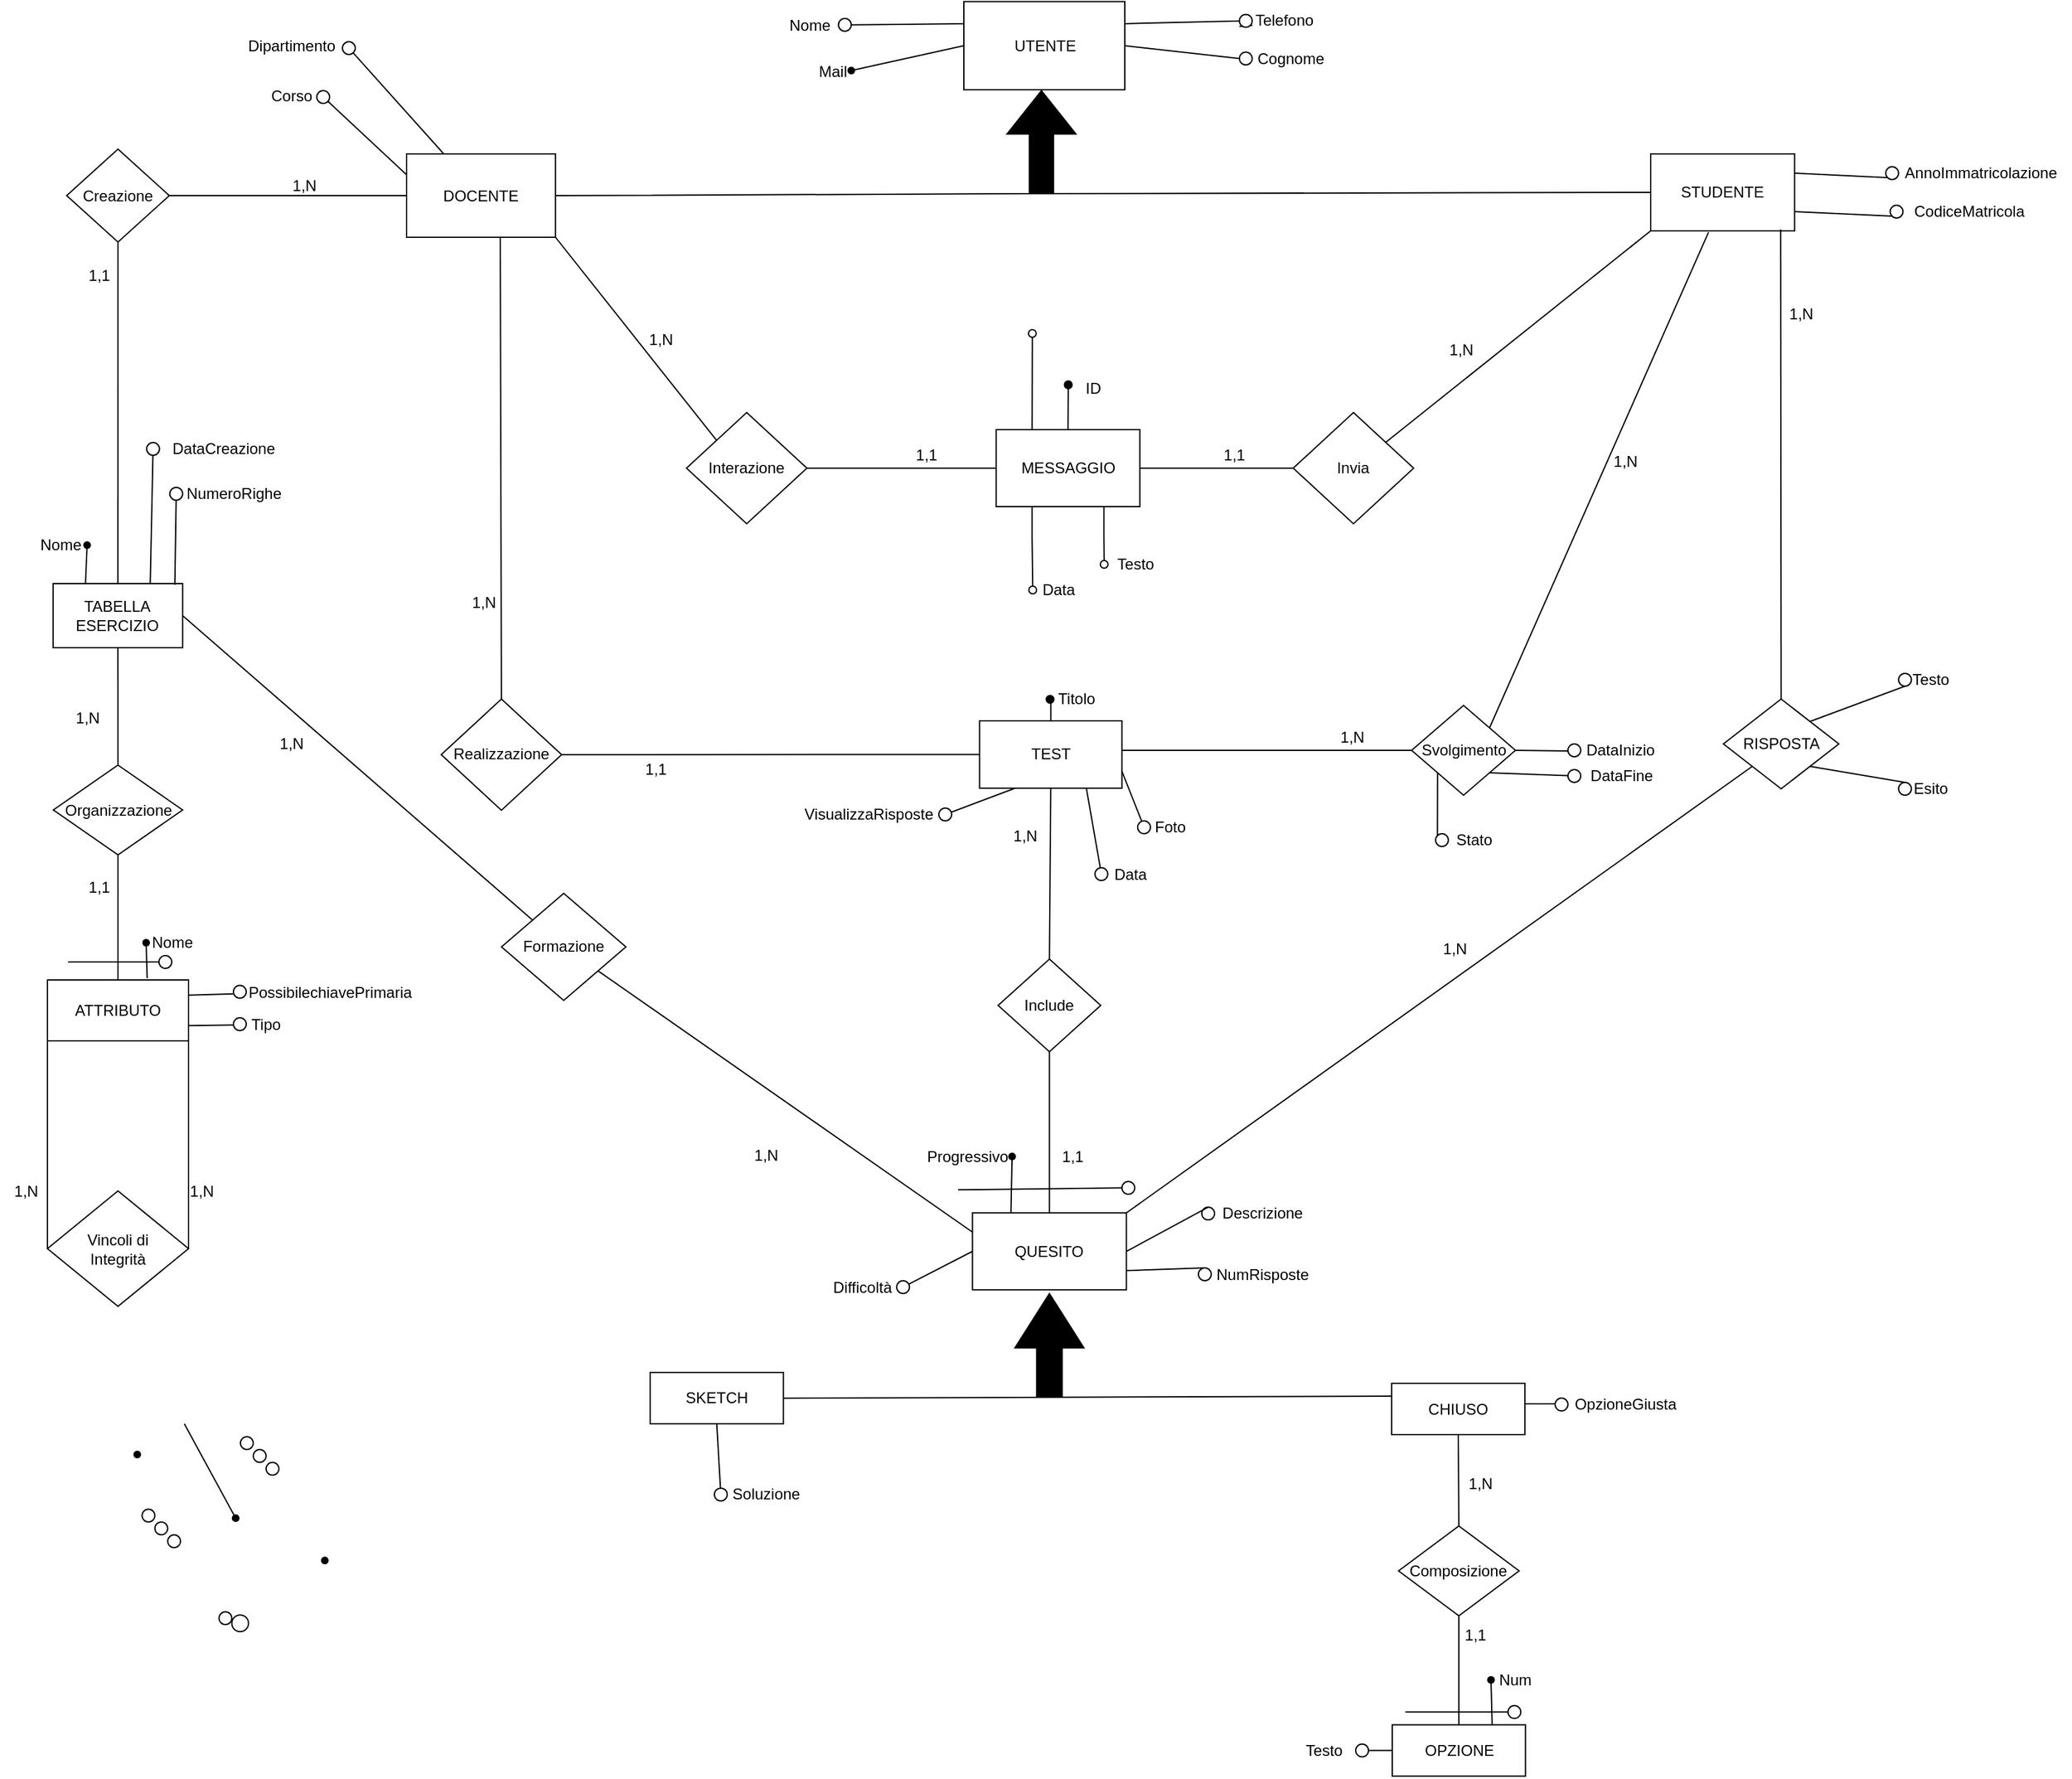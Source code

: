 <mxfile version="22.0.3" type="device">
  <diagram name="Pagina-1" id="XZwt-QrrMR2z-pxMpjQP">
    <mxGraphModel dx="1276" dy="606" grid="1" gridSize="10" guides="1" tooltips="1" connect="1" arrows="1" fold="1" page="1" pageScale="1" pageWidth="827" pageHeight="1169" math="0" shadow="0">
      <root>
        <mxCell id="0" />
        <mxCell id="1" parent="0" />
        <mxCell id="rJS2y0we6_gEbqLrVWO5-1" value="UTENTE" style="rounded=0;whiteSpace=wrap;html=1;" parent="1" vertex="1">
          <mxGeometry x="774.5" y="1.25" width="125.5" height="68.75" as="geometry" />
        </mxCell>
        <mxCell id="rJS2y0we6_gEbqLrVWO5-2" value="STUDENTE" style="rounded=0;whiteSpace=wrap;html=1;" parent="1" vertex="1">
          <mxGeometry x="1310" y="120" width="112.22" height="60" as="geometry" />
        </mxCell>
        <mxCell id="rJS2y0we6_gEbqLrVWO5-21" value="Creazione" style="rhombus;whiteSpace=wrap;html=1;" parent="1" vertex="1">
          <mxGeometry x="75" y="116.25" width="79.99" height="72.5" as="geometry" />
        </mxCell>
        <mxCell id="rJS2y0we6_gEbqLrVWO5-23" value="" style="endArrow=none;html=1;rounded=0;exitX=1;exitY=0.5;exitDx=0;exitDy=0;entryX=0;entryY=0.5;entryDx=0;entryDy=0;" parent="1" source="rJS2y0we6_gEbqLrVWO5-21" target="coqrDHBnJNc-9aT2uiZB-8" edge="1">
          <mxGeometry width="50" height="50" relative="1" as="geometry">
            <mxPoint x="420" y="320" as="sourcePoint" />
            <mxPoint x="356" y="153.75" as="targetPoint" />
          </mxGeometry>
        </mxCell>
        <mxCell id="rJS2y0we6_gEbqLrVWO5-24" value="RISPOSTA" style="rhombus;whiteSpace=wrap;html=1;" parent="1" vertex="1">
          <mxGeometry x="1366.72" y="545" width="90" height="70" as="geometry" />
        </mxCell>
        <mxCell id="rJS2y0we6_gEbqLrVWO5-25" value="" style="endArrow=none;html=1;rounded=0;entryX=0.5;entryY=0;entryDx=0;entryDy=0;exitX=0.903;exitY=0.981;exitDx=0;exitDy=0;exitPerimeter=0;" parent="1" source="rJS2y0we6_gEbqLrVWO5-2" target="rJS2y0we6_gEbqLrVWO5-24" edge="1">
          <mxGeometry width="50" height="50" relative="1" as="geometry">
            <mxPoint x="1413.28" y="210" as="sourcePoint" />
            <mxPoint x="1426.28" y="249.5" as="targetPoint" />
          </mxGeometry>
        </mxCell>
        <mxCell id="ubUzP_4HtsehzpGUkigU-70" value="" style="edgeStyle=orthogonalEdgeStyle;rounded=0;orthogonalLoop=1;jettySize=auto;html=1;endArrow=oval;endFill=1;" parent="1" source="rJS2y0we6_gEbqLrVWO5-26" target="ubUzP_4HtsehzpGUkigU-69" edge="1">
          <mxGeometry relative="1" as="geometry" />
        </mxCell>
        <mxCell id="ubUzP_4HtsehzpGUkigU-77" value="" style="edgeStyle=orthogonalEdgeStyle;rounded=0;orthogonalLoop=1;jettySize=auto;html=1;entryX=0;entryY=0.5;entryDx=0;entryDy=0;endArrow=none;endFill=0;" parent="1" source="rJS2y0we6_gEbqLrVWO5-26" target="Hk7GUkt3uSZi1AEH6adp-3" edge="1">
          <mxGeometry relative="1" as="geometry">
            <mxPoint x="993.25" y="588.308" as="targetPoint" />
            <Array as="points">
              <mxPoint x="940" y="585" />
              <mxPoint x="940" y="585" />
            </Array>
          </mxGeometry>
        </mxCell>
        <mxCell id="rJS2y0we6_gEbqLrVWO5-26" value="TEST" style="rounded=0;whiteSpace=wrap;html=1;" parent="1" vertex="1">
          <mxGeometry x="786.75" y="562" width="111" height="52.5" as="geometry" />
        </mxCell>
        <mxCell id="rJS2y0we6_gEbqLrVWO5-27" value="Realizzazione" style="rhombus;whiteSpace=wrap;html=1;" parent="1" vertex="1">
          <mxGeometry x="367" y="545" width="93.89" height="86.75" as="geometry" />
        </mxCell>
        <mxCell id="rJS2y0we6_gEbqLrVWO5-28" value="" style="endArrow=none;html=1;rounded=0;entryX=0.5;entryY=1;entryDx=0;entryDy=0;exitX=0.5;exitY=0;exitDx=0;exitDy=0;" parent="1" source="rJS2y0we6_gEbqLrVWO5-27" edge="1">
          <mxGeometry width="50" height="50" relative="1" as="geometry">
            <mxPoint x="400" y="270" as="sourcePoint" />
            <mxPoint x="413" y="170" as="targetPoint" />
          </mxGeometry>
        </mxCell>
        <mxCell id="Hk7GUkt3uSZi1AEH6adp-1" value="" style="endArrow=none;html=1;rounded=0;entryX=0;entryY=0.5;entryDx=0;entryDy=0;exitX=1;exitY=0.5;exitDx=0;exitDy=0;" parent="1" source="rJS2y0we6_gEbqLrVWO5-27" target="rJS2y0we6_gEbqLrVWO5-26" edge="1">
          <mxGeometry width="50" height="50" relative="1" as="geometry">
            <mxPoint x="255" y="320" as="sourcePoint" />
            <mxPoint x="255" y="130" as="targetPoint" />
          </mxGeometry>
        </mxCell>
        <mxCell id="Hk7GUkt3uSZi1AEH6adp-3" value="Svolgimento" style="rhombus;whiteSpace=wrap;html=1;" parent="1" vertex="1">
          <mxGeometry x="1123.6" y="550" width="81" height="70" as="geometry" />
        </mxCell>
        <mxCell id="Hk7GUkt3uSZi1AEH6adp-5" value="1,1" style="text;html=1;align=center;verticalAlign=middle;resizable=0;points=[];autosize=1;strokeColor=none;fillColor=none;" parent="1" vertex="1">
          <mxGeometry x="513.88" y="585" width="40" height="30" as="geometry" />
        </mxCell>
        <mxCell id="Hk7GUkt3uSZi1AEH6adp-6" value="1,N" style="text;html=1;align=center;verticalAlign=middle;resizable=0;points=[];autosize=1;strokeColor=none;fillColor=none;" parent="1" vertex="1">
          <mxGeometry x="1057.27" y="560" width="40" height="30" as="geometry" />
        </mxCell>
        <mxCell id="Hk7GUkt3uSZi1AEH6adp-7" value="1,N" style="text;html=1;align=center;verticalAlign=middle;resizable=0;points=[];autosize=1;strokeColor=none;fillColor=none;" parent="1" vertex="1">
          <mxGeometry x="1270" y="345" width="40" height="30" as="geometry" />
        </mxCell>
        <mxCell id="Hk7GUkt3uSZi1AEH6adp-8" value="1,N" style="text;html=1;align=center;verticalAlign=middle;resizable=0;points=[];autosize=1;strokeColor=none;fillColor=none;" parent="1" vertex="1">
          <mxGeometry x="380" y="455" width="40" height="30" as="geometry" />
        </mxCell>
        <mxCell id="Hk7GUkt3uSZi1AEH6adp-9" value="1,N" style="text;html=1;align=center;verticalAlign=middle;resizable=0;points=[];autosize=1;strokeColor=none;fillColor=none;" parent="1" vertex="1">
          <mxGeometry x="240" y="130" width="40" height="30" as="geometry" />
        </mxCell>
        <mxCell id="Hk7GUkt3uSZi1AEH6adp-10" value="" style="endArrow=none;html=1;rounded=0;entryX=0.5;entryY=1;entryDx=0;entryDy=0;exitX=0.5;exitY=0;exitDx=0;exitDy=0;" parent="1" source="Hk7GUkt3uSZi1AEH6adp-11" target="rJS2y0we6_gEbqLrVWO5-21" edge="1">
          <mxGeometry width="50" height="50" relative="1" as="geometry">
            <mxPoint x="55" y="280" as="sourcePoint" />
            <mxPoint x="60" y="150" as="targetPoint" />
          </mxGeometry>
        </mxCell>
        <mxCell id="Hk7GUkt3uSZi1AEH6adp-11" value="TABELLA ESERCIZIO" style="rounded=0;whiteSpace=wrap;html=1;" parent="1" vertex="1">
          <mxGeometry x="64.4" y="455" width="101" height="50" as="geometry" />
        </mxCell>
        <mxCell id="Hk7GUkt3uSZi1AEH6adp-12" value="1,1" style="text;html=1;align=center;verticalAlign=middle;resizable=0;points=[];autosize=1;strokeColor=none;fillColor=none;" parent="1" vertex="1">
          <mxGeometry x="80" y="200" width="40" height="30" as="geometry" />
        </mxCell>
        <mxCell id="Hk7GUkt3uSZi1AEH6adp-13" value="" style="shape=waypoint;sketch=0;fillStyle=solid;size=6;pointerEvents=1;points=[];fillColor=none;resizable=0;rotatable=0;perimeter=centerPerimeter;snapToPoint=1;" parent="1" vertex="1">
          <mxGeometry x="120" y="1124" width="20" height="20" as="geometry" />
        </mxCell>
        <mxCell id="Hk7GUkt3uSZi1AEH6adp-17" value="" style="shape=waypoint;sketch=0;fillStyle=solid;size=6;pointerEvents=1;points=[];fillColor=none;resizable=0;rotatable=0;perimeter=centerPerimeter;snapToPoint=1;" parent="1" vertex="1">
          <mxGeometry x="266.25" y="1206.63" width="20" height="20" as="geometry" />
        </mxCell>
        <mxCell id="Hk7GUkt3uSZi1AEH6adp-19" value="Organizzazione" style="rhombus;whiteSpace=wrap;html=1;" parent="1" vertex="1">
          <mxGeometry x="64.59" y="596.5" width="100.81" height="70" as="geometry" />
        </mxCell>
        <mxCell id="Hk7GUkt3uSZi1AEH6adp-20" value="" style="endArrow=none;html=1;rounded=0;exitX=0.5;exitY=0;exitDx=0;exitDy=0;entryX=0.5;entryY=1;entryDx=0;entryDy=0;" parent="1" source="Hk7GUkt3uSZi1AEH6adp-19" target="Hk7GUkt3uSZi1AEH6adp-11" edge="1">
          <mxGeometry width="50" height="50" relative="1" as="geometry">
            <mxPoint x="40" y="410" as="sourcePoint" />
            <mxPoint x="50" y="330" as="targetPoint" />
            <Array as="points" />
          </mxGeometry>
        </mxCell>
        <mxCell id="Hk7GUkt3uSZi1AEH6adp-23" value="" style="endArrow=none;html=1;rounded=0;entryX=0.5;entryY=0;entryDx=0;entryDy=0;" parent="1" source="Hk7GUkt3uSZi1AEH6adp-19" target="Hk7GUkt3uSZi1AEH6adp-24" edge="1">
          <mxGeometry width="50" height="50" relative="1" as="geometry">
            <mxPoint x="45" y="510" as="sourcePoint" />
            <mxPoint x="45" y="530.711" as="targetPoint" />
          </mxGeometry>
        </mxCell>
        <mxCell id="Hk7GUkt3uSZi1AEH6adp-24" value="ATTRIBUTO" style="rounded=0;whiteSpace=wrap;html=1;" parent="1" vertex="1">
          <mxGeometry x="60" y="764" width="110" height="47.5" as="geometry" />
        </mxCell>
        <mxCell id="Hk7GUkt3uSZi1AEH6adp-25" value="1,1" style="text;html=1;align=center;verticalAlign=middle;resizable=0;points=[];autosize=1;strokeColor=none;fillColor=none;" parent="1" vertex="1">
          <mxGeometry x="80" y="676.5" width="40" height="30" as="geometry" />
        </mxCell>
        <mxCell id="Hk7GUkt3uSZi1AEH6adp-26" value="1,N" style="text;html=1;align=center;verticalAlign=middle;resizable=0;points=[];autosize=1;strokeColor=none;fillColor=none;" parent="1" vertex="1">
          <mxGeometry x="70.51" y="545" width="40" height="30" as="geometry" />
        </mxCell>
        <mxCell id="Hk7GUkt3uSZi1AEH6adp-28" value="Vincoli di&lt;br&gt;Integrità" style="rhombus;whiteSpace=wrap;html=1;" parent="1" vertex="1">
          <mxGeometry x="60" y="928.5" width="110" height="90" as="geometry" />
        </mxCell>
        <mxCell id="Hk7GUkt3uSZi1AEH6adp-29" value="" style="endArrow=none;html=1;rounded=0;entryX=1;entryY=1;entryDx=0;entryDy=0;exitX=1;exitY=0.5;exitDx=0;exitDy=0;" parent="1" source="Hk7GUkt3uSZi1AEH6adp-28" target="Hk7GUkt3uSZi1AEH6adp-24" edge="1">
          <mxGeometry width="50" height="50" relative="1" as="geometry">
            <mxPoint x="114.6" y="741.0" as="sourcePoint" />
            <mxPoint x="121.53" y="596" as="targetPoint" />
          </mxGeometry>
        </mxCell>
        <mxCell id="Hk7GUkt3uSZi1AEH6adp-30" value="" style="endArrow=none;html=1;rounded=0;entryX=0;entryY=1;entryDx=0;entryDy=0;exitX=0;exitY=0.5;exitDx=0;exitDy=0;" parent="1" source="Hk7GUkt3uSZi1AEH6adp-28" target="Hk7GUkt3uSZi1AEH6adp-24" edge="1">
          <mxGeometry width="50" height="50" relative="1" as="geometry">
            <mxPoint x="20" y="645" as="sourcePoint" />
            <mxPoint x="38" y="570" as="targetPoint" />
            <Array as="points" />
          </mxGeometry>
        </mxCell>
        <mxCell id="dkKevdJ9oekg-BC_jIbe-1" value="QUESITO" style="rounded=0;whiteSpace=wrap;html=1;" parent="1" vertex="1">
          <mxGeometry x="781.22" y="945.63" width="120" height="60" as="geometry" />
        </mxCell>
        <mxCell id="dkKevdJ9oekg-BC_jIbe-2" value="" style="endArrow=none;html=1;rounded=0;exitX=0.5;exitY=0;exitDx=0;exitDy=0;entryX=0.5;entryY=1;entryDx=0;entryDy=0;" parent="1" source="zOYUWJkHYLDozAytf98u-2" target="rJS2y0we6_gEbqLrVWO5-26" edge="1">
          <mxGeometry width="50" height="50" relative="1" as="geometry">
            <mxPoint x="439.5" y="549.5" as="sourcePoint" />
            <mxPoint x="858.07" y="615" as="targetPoint" />
          </mxGeometry>
        </mxCell>
        <mxCell id="dkKevdJ9oekg-BC_jIbe-5" value="" style="endArrow=none;html=1;rounded=0;exitX=1;exitY=0;exitDx=0;exitDy=0;entryX=0;entryY=1;entryDx=0;entryDy=0;" parent="1" source="dkKevdJ9oekg-BC_jIbe-1" target="rJS2y0we6_gEbqLrVWO5-24" edge="1">
          <mxGeometry width="50" height="50" relative="1" as="geometry">
            <mxPoint x="721" y="485" as="sourcePoint" />
            <mxPoint x="720" y="345" as="targetPoint" />
          </mxGeometry>
        </mxCell>
        <mxCell id="dkKevdJ9oekg-BC_jIbe-6" value="1,N" style="text;html=1;align=center;verticalAlign=middle;resizable=0;points=[];autosize=1;strokeColor=none;fillColor=none;" parent="1" vertex="1">
          <mxGeometry x="1406.72" y="230" width="40" height="30" as="geometry" />
        </mxCell>
        <mxCell id="dkKevdJ9oekg-BC_jIbe-7" value="1,N" style="text;html=1;align=center;verticalAlign=middle;resizable=0;points=[];autosize=1;strokeColor=none;fillColor=none;" parent="1" vertex="1">
          <mxGeometry x="1136.72" y="725" width="40" height="30" as="geometry" />
        </mxCell>
        <mxCell id="dkKevdJ9oekg-BC_jIbe-16" value="1,N" style="text;html=1;align=center;verticalAlign=middle;resizable=0;points=[];autosize=1;strokeColor=none;fillColor=none;" parent="1" vertex="1">
          <mxGeometry x="599.86" y="886.13" width="40" height="30" as="geometry" />
        </mxCell>
        <mxCell id="dkKevdJ9oekg-BC_jIbe-17" value="1,N" style="text;html=1;align=center;verticalAlign=middle;resizable=0;points=[];autosize=1;strokeColor=none;fillColor=none;" parent="1" vertex="1">
          <mxGeometry x="230" y="565" width="40" height="30" as="geometry" />
        </mxCell>
        <mxCell id="dkKevdJ9oekg-BC_jIbe-18" value="1,1" style="text;html=1;align=center;verticalAlign=middle;resizable=0;points=[];autosize=1;strokeColor=none;fillColor=none;" parent="1" vertex="1">
          <mxGeometry x="838.83" y="886.63" width="40" height="30" as="geometry" />
        </mxCell>
        <mxCell id="dkKevdJ9oekg-BC_jIbe-24" value="SKETCH" style="rounded=0;whiteSpace=wrap;html=1;" parent="1" vertex="1">
          <mxGeometry x="529.92" y="1070.07" width="103.87" height="40" as="geometry" />
        </mxCell>
        <mxCell id="dkKevdJ9oekg-BC_jIbe-25" value="CHIUSO" style="rounded=0;whiteSpace=wrap;html=1;" parent="1" vertex="1">
          <mxGeometry x="1108.06" y="1078.51" width="103.87" height="40" as="geometry" />
        </mxCell>
        <mxCell id="dkKevdJ9oekg-BC_jIbe-28" value="" style="shape=waypoint;sketch=0;fillStyle=solid;size=6;pointerEvents=1;points=[];fillColor=none;resizable=0;rotatable=0;perimeter=centerPerimeter;snapToPoint=1;" parent="1" vertex="1">
          <mxGeometry x="126.93" y="725.0" width="20" height="20" as="geometry" />
        </mxCell>
        <mxCell id="dkKevdJ9oekg-BC_jIbe-34" value="Composizione" style="rhombus;whiteSpace=wrap;html=1;" parent="1" vertex="1">
          <mxGeometry x="1113.44" y="1189.76" width="94" height="70" as="geometry" />
        </mxCell>
        <mxCell id="dkKevdJ9oekg-BC_jIbe-36" value="" style="endArrow=none;html=1;rounded=0;entryX=0.5;entryY=1;entryDx=0;entryDy=0;exitX=0.5;exitY=0;exitDx=0;exitDy=0;" parent="1" source="dkKevdJ9oekg-BC_jIbe-34" target="dkKevdJ9oekg-BC_jIbe-25" edge="1">
          <mxGeometry width="50" height="50" relative="1" as="geometry">
            <mxPoint x="1165.5" y="1175.01" as="sourcePoint" />
            <mxPoint x="1165.5" y="1115.01" as="targetPoint" />
          </mxGeometry>
        </mxCell>
        <mxCell id="dkKevdJ9oekg-BC_jIbe-37" value="1,N" style="text;html=1;align=center;verticalAlign=middle;resizable=0;points=[];autosize=1;strokeColor=none;fillColor=none;" parent="1" vertex="1">
          <mxGeometry x="1156.5" y="1142.26" width="40" height="30" as="geometry" />
        </mxCell>
        <mxCell id="dkKevdJ9oekg-BC_jIbe-38" value="" style="endArrow=none;html=1;rounded=0;entryX=0.5;entryY=1;entryDx=0;entryDy=0;exitX=0.5;exitY=0;exitDx=0;exitDy=0;" parent="1" source="dkKevdJ9oekg-BC_jIbe-39" target="dkKevdJ9oekg-BC_jIbe-34" edge="1">
          <mxGeometry width="50" height="50" relative="1" as="geometry">
            <mxPoint x="1162.5" y="1319.76" as="sourcePoint" />
            <mxPoint x="1162.5" y="1269.76" as="targetPoint" />
          </mxGeometry>
        </mxCell>
        <mxCell id="dkKevdJ9oekg-BC_jIbe-39" value="OPZIONE" style="rounded=0;whiteSpace=wrap;html=1;" parent="1" vertex="1">
          <mxGeometry x="1108.5" y="1344.76" width="103.87" height="40" as="geometry" />
        </mxCell>
        <mxCell id="dkKevdJ9oekg-BC_jIbe-40" value="1,1" style="text;html=1;align=center;verticalAlign=middle;resizable=0;points=[];autosize=1;strokeColor=none;fillColor=none;" parent="1" vertex="1">
          <mxGeometry x="1152.5" y="1259.76" width="40" height="30" as="geometry" />
        </mxCell>
        <mxCell id="dkKevdJ9oekg-BC_jIbe-44" value="" style="endArrow=none;html=1;rounded=0;" parent="1" target="Hk7GUkt3uSZi1AEH6adp-15" edge="1">
          <mxGeometry width="50" height="50" relative="1" as="geometry">
            <mxPoint x="1118.75" y="1334.76" as="sourcePoint" />
            <mxPoint x="1211.5" y="1309.76" as="targetPoint" />
          </mxGeometry>
        </mxCell>
        <mxCell id="Hk7GUkt3uSZi1AEH6adp-15" value="" style="ellipse;whiteSpace=wrap;html=1;aspect=fixed;" parent="1" vertex="1">
          <mxGeometry x="1198.75" y="1329.76" width="10" height="10" as="geometry" />
        </mxCell>
        <mxCell id="dkKevdJ9oekg-BC_jIbe-46" value="1,N" style="text;html=1;align=center;verticalAlign=middle;resizable=0;points=[];autosize=1;strokeColor=none;fillColor=none;" parent="1" vertex="1">
          <mxGeometry x="160" y="913.5" width="40" height="30" as="geometry" />
        </mxCell>
        <mxCell id="dkKevdJ9oekg-BC_jIbe-47" value="1,N" style="text;html=1;align=center;verticalAlign=middle;resizable=0;points=[];autosize=1;strokeColor=none;fillColor=none;" parent="1" vertex="1">
          <mxGeometry x="23.07" y="913.5" width="40" height="30" as="geometry" />
        </mxCell>
        <mxCell id="dkKevdJ9oekg-BC_jIbe-51" value="Num" style="text;html=1;align=center;verticalAlign=middle;resizable=0;points=[];autosize=1;strokeColor=none;fillColor=none;" parent="1" vertex="1">
          <mxGeometry x="1178.75" y="1294.76" width="50" height="30" as="geometry" />
        </mxCell>
        <mxCell id="dkKevdJ9oekg-BC_jIbe-52" value="" style="endArrow=none;html=1;rounded=0;entryX=0.5;entryY=1;entryDx=0;entryDy=0;" parent="1" source="Hk7GUkt3uSZi1AEH6adp-14" target="dkKevdJ9oekg-BC_jIbe-24" edge="1">
          <mxGeometry width="50" height="50" relative="1" as="geometry">
            <mxPoint x="586.84" y="1118.57" as="sourcePoint" />
            <mxPoint x="586.84" y="1078.57" as="targetPoint" />
          </mxGeometry>
        </mxCell>
        <mxCell id="dkKevdJ9oekg-BC_jIbe-55" value="" style="ellipse;whiteSpace=wrap;html=1;aspect=fixed;" parent="1" vertex="1">
          <mxGeometry x="193.75" y="1256.63" width="10" height="10" as="geometry" />
        </mxCell>
        <mxCell id="dkKevdJ9oekg-BC_jIbe-56" value="" style="ellipse;whiteSpace=wrap;html=1;aspect=fixed;" parent="1" vertex="1">
          <mxGeometry x="203.75" y="1259.13" width="13" height="13" as="geometry" />
        </mxCell>
        <mxCell id="dkKevdJ9oekg-BC_jIbe-63" value="" style="endArrow=none;html=1;rounded=0;exitX=0.707;exitY=-0.028;exitDx=0;exitDy=0;exitPerimeter=0;" parent="1" source="Hk7GUkt3uSZi1AEH6adp-24" target="dkKevdJ9oekg-BC_jIbe-28" edge="1">
          <mxGeometry width="50" height="50" relative="1" as="geometry">
            <mxPoint x="136.78" y="763.995" as="sourcePoint" />
            <mxPoint x="137" y="720" as="targetPoint" />
          </mxGeometry>
        </mxCell>
        <mxCell id="dkKevdJ9oekg-BC_jIbe-64" value="" style="endArrow=none;html=1;rounded=0;entryX=0;entryY=0.5;entryDx=0;entryDy=0;" parent="1" source="dkKevdJ9oekg-BC_jIbe-103" target="dkKevdJ9oekg-BC_jIbe-1" edge="1">
          <mxGeometry width="50" height="50" relative="1" as="geometry">
            <mxPoint x="869.83" y="915.63" as="sourcePoint" />
            <mxPoint x="869.83" y="875.63" as="targetPoint" />
          </mxGeometry>
        </mxCell>
        <mxCell id="dkKevdJ9oekg-BC_jIbe-65" value="" style="endArrow=none;html=1;rounded=0;" parent="1" edge="1">
          <mxGeometry width="50" height="50" relative="1" as="geometry">
            <mxPoint x="1241.44" y="1094.51" as="sourcePoint" />
            <mxPoint x="1211.44" y="1094.51" as="targetPoint" />
          </mxGeometry>
        </mxCell>
        <mxCell id="dkKevdJ9oekg-BC_jIbe-66" value="" style="endArrow=none;html=1;rounded=0;entryX=0;entryY=0.5;entryDx=0;entryDy=0;" parent="1" source="dkKevdJ9oekg-BC_jIbe-57" target="dkKevdJ9oekg-BC_jIbe-39" edge="1">
          <mxGeometry width="50" height="50" relative="1" as="geometry">
            <mxPoint x="1011.86" y="1403.26" as="sourcePoint" />
            <mxPoint x="1011.86" y="1363.26" as="targetPoint" />
          </mxGeometry>
        </mxCell>
        <mxCell id="dkKevdJ9oekg-BC_jIbe-67" value="Testo" style="text;html=1;align=center;verticalAlign=middle;resizable=0;points=[];autosize=1;strokeColor=none;fillColor=none;" parent="1" vertex="1">
          <mxGeometry x="1030.0" y="1349.76" width="50" height="30" as="geometry" />
        </mxCell>
        <mxCell id="dkKevdJ9oekg-BC_jIbe-70" value="" style="ellipse;whiteSpace=wrap;html=1;aspect=fixed;" parent="1" vertex="1">
          <mxGeometry x="1235.5" y="1090.01" width="10" height="10" as="geometry" />
        </mxCell>
        <mxCell id="dkKevdJ9oekg-BC_jIbe-74" value="OpzioneGiusta" style="text;html=1;align=center;verticalAlign=middle;resizable=0;points=[];autosize=1;strokeColor=none;fillColor=none;" parent="1" vertex="1">
          <mxGeometry x="1240.0" y="1080.01" width="100" height="30" as="geometry" />
        </mxCell>
        <mxCell id="Hk7GUkt3uSZi1AEH6adp-14" value="" style="ellipse;whiteSpace=wrap;html=1;aspect=fixed;" parent="1" vertex="1">
          <mxGeometry x="580.0" y="1160.19" width="10" height="10" as="geometry" />
        </mxCell>
        <mxCell id="dkKevdJ9oekg-BC_jIbe-82" value="Soluzione" style="text;html=1;align=center;verticalAlign=middle;resizable=0;points=[];autosize=1;strokeColor=none;fillColor=none;" parent="1" vertex="1">
          <mxGeometry x="580.0" y="1150.19" width="80" height="30" as="geometry" />
        </mxCell>
        <mxCell id="dkKevdJ9oekg-BC_jIbe-84" value="Nome" style="text;html=1;align=center;verticalAlign=middle;resizable=0;points=[];autosize=1;strokeColor=none;fillColor=none;" parent="1" vertex="1">
          <mxGeometry x="126.93" y="719.5" width="60" height="30" as="geometry" />
        </mxCell>
        <mxCell id="dkKevdJ9oekg-BC_jIbe-85" value="" style="endArrow=none;html=1;rounded=0;exitX=0.75;exitY=1;exitDx=0;exitDy=0;" parent="1" source="dkKevdJ9oekg-BC_jIbe-135" edge="1">
          <mxGeometry width="50" height="50" relative="1" as="geometry">
            <mxPoint x="762.36" y="491.5" as="sourcePoint" />
            <mxPoint x="880" y="680" as="targetPoint" />
          </mxGeometry>
        </mxCell>
        <mxCell id="dkKevdJ9oekg-BC_jIbe-87" value="" style="endArrow=none;html=1;rounded=0;entryX=0;entryY=0.5;entryDx=0;entryDy=0;" parent="1" target="dkKevdJ9oekg-BC_jIbe-92" edge="1">
          <mxGeometry width="50" height="50" relative="1" as="geometry">
            <mxPoint x="76.12" y="750" as="sourcePoint" />
            <mxPoint x="116.12" y="750" as="targetPoint" />
            <Array as="points">
              <mxPoint x="76.12" y="750" />
            </Array>
          </mxGeometry>
        </mxCell>
        <mxCell id="dkKevdJ9oekg-BC_jIbe-91" value="" style="ellipse;whiteSpace=wrap;html=1;aspect=fixed;" parent="1" vertex="1">
          <mxGeometry x="133.75" y="1176.63" width="10" height="10" as="geometry" />
        </mxCell>
        <mxCell id="dkKevdJ9oekg-BC_jIbe-92" value="" style="ellipse;whiteSpace=wrap;html=1;aspect=fixed;" parent="1" vertex="1">
          <mxGeometry x="146.93" y="745" width="10" height="10" as="geometry" />
        </mxCell>
        <mxCell id="dkKevdJ9oekg-BC_jIbe-93" value="" style="endArrow=none;html=1;rounded=0;entryX=1;entryY=0.25;entryDx=0;entryDy=0;exitX=-0.001;exitY=0.547;exitDx=0;exitDy=0;exitPerimeter=0;" parent="1" source="dkKevdJ9oekg-BC_jIbe-101" target="Hk7GUkt3uSZi1AEH6adp-24" edge="1">
          <mxGeometry width="50" height="50" relative="1" as="geometry">
            <mxPoint x="176.93" y="790" as="sourcePoint" />
            <mxPoint x="179" y="790" as="targetPoint" />
          </mxGeometry>
        </mxCell>
        <mxCell id="dkKevdJ9oekg-BC_jIbe-94" value="" style="endArrow=none;html=1;rounded=0;exitX=0.03;exitY=0.522;exitDx=0;exitDy=0;exitPerimeter=0;entryX=1;entryY=0.75;entryDx=0;entryDy=0;" parent="1" source="dkKevdJ9oekg-BC_jIbe-99" target="Hk7GUkt3uSZi1AEH6adp-24" edge="1">
          <mxGeometry width="50" height="50" relative="1" as="geometry">
            <mxPoint x="208" y="820" as="sourcePoint" />
            <mxPoint x="170" y="810" as="targetPoint" />
          </mxGeometry>
        </mxCell>
        <mxCell id="dkKevdJ9oekg-BC_jIbe-96" value="" style="endArrow=none;html=1;rounded=0;" parent="1" source="dkKevdJ9oekg-BC_jIbe-110" edge="1">
          <mxGeometry width="50" height="50" relative="1" as="geometry">
            <mxPoint x="816.11" y="811.13" as="sourcePoint" />
            <mxPoint x="770" y="927.63" as="targetPoint" />
          </mxGeometry>
        </mxCell>
        <mxCell id="dkKevdJ9oekg-BC_jIbe-98" value="" style="ellipse;whiteSpace=wrap;html=1;aspect=fixed;" parent="1" vertex="1">
          <mxGeometry x="205" y="793.5" width="10" height="10" as="geometry" />
        </mxCell>
        <mxCell id="dkKevdJ9oekg-BC_jIbe-99" value="Tipo" style="text;html=1;align=center;verticalAlign=middle;resizable=0;points=[];autosize=1;strokeColor=none;fillColor=none;" parent="1" vertex="1">
          <mxGeometry x="205" y="783.5" width="50" height="30" as="geometry" />
        </mxCell>
        <mxCell id="dkKevdJ9oekg-BC_jIbe-54" value="" style="ellipse;whiteSpace=wrap;html=1;aspect=fixed;" parent="1" vertex="1">
          <mxGeometry x="205.0" y="768.25" width="10" height="10" as="geometry" />
        </mxCell>
        <mxCell id="dkKevdJ9oekg-BC_jIbe-101" value="PossibilechiavePrimaria" style="text;html=1;align=center;verticalAlign=middle;resizable=0;points=[];autosize=1;strokeColor=none;fillColor=none;" parent="1" vertex="1">
          <mxGeometry x="205" y="758.5" width="150" height="30" as="geometry" />
        </mxCell>
        <mxCell id="dkKevdJ9oekg-BC_jIbe-103" value="" style="ellipse;whiteSpace=wrap;html=1;aspect=fixed;" parent="1" vertex="1">
          <mxGeometry x="722.11" y="998.5" width="10" height="10" as="geometry" />
        </mxCell>
        <mxCell id="dkKevdJ9oekg-BC_jIbe-108" value="" style="ellipse;whiteSpace=wrap;html=1;aspect=fixed;" parent="1" vertex="1">
          <mxGeometry x="960" y="941.13" width="10" height="10" as="geometry" />
        </mxCell>
        <mxCell id="dkKevdJ9oekg-BC_jIbe-111" value="Descrizione" style="text;html=1;align=center;verticalAlign=middle;resizable=0;points=[];autosize=1;strokeColor=none;fillColor=none;" parent="1" vertex="1">
          <mxGeometry x="962.39" y="931.13" width="90" height="30" as="geometry" />
        </mxCell>
        <mxCell id="dkKevdJ9oekg-BC_jIbe-114" value="" style="endArrow=none;html=1;rounded=0;entryX=1;entryY=0.5;entryDx=0;entryDy=0;exitX=0.5;exitY=0;exitDx=0;exitDy=0;" parent="1" source="dkKevdJ9oekg-BC_jIbe-108" target="dkKevdJ9oekg-BC_jIbe-1" edge="1">
          <mxGeometry width="50" height="50" relative="1" as="geometry">
            <mxPoint x="932.83" y="905.63" as="sourcePoint" />
            <mxPoint x="922.83" y="865.63" as="targetPoint" />
          </mxGeometry>
        </mxCell>
        <mxCell id="dkKevdJ9oekg-BC_jIbe-123" value="Difficoltà" style="text;html=1;align=center;verticalAlign=middle;resizable=0;points=[];autosize=1;strokeColor=none;fillColor=none;" parent="1" vertex="1">
          <mxGeometry x="660" y="988.5" width="70" height="30" as="geometry" />
        </mxCell>
        <mxCell id="dkKevdJ9oekg-BC_jIbe-129" value="" style="endArrow=none;html=1;rounded=0;entryX=1;entryY=0.75;entryDx=0;entryDy=0;exitX=0.5;exitY=0;exitDx=0;exitDy=0;" parent="1" source="coqrDHBnJNc-9aT2uiZB-5" target="dkKevdJ9oekg-BC_jIbe-1" edge="1">
          <mxGeometry width="50" height="50" relative="1" as="geometry">
            <mxPoint x="796.72" y="1142.13" as="sourcePoint" />
            <mxPoint x="972.83" y="825.63" as="targetPoint" />
            <Array as="points" />
          </mxGeometry>
        </mxCell>
        <mxCell id="dkKevdJ9oekg-BC_jIbe-131" value="NumRisposte" style="text;html=1;align=center;verticalAlign=middle;resizable=0;points=[];autosize=1;strokeColor=none;fillColor=none;" parent="1" vertex="1">
          <mxGeometry x="957.39" y="978.5" width="100" height="30" as="geometry" />
        </mxCell>
        <mxCell id="dkKevdJ9oekg-BC_jIbe-136" value="" style="ellipse;whiteSpace=wrap;html=1;aspect=fixed;" parent="1" vertex="1">
          <mxGeometry x="1503.28" y="610" width="10" height="10" as="geometry" />
        </mxCell>
        <mxCell id="dkKevdJ9oekg-BC_jIbe-137" value="" style="ellipse;whiteSpace=wrap;html=1;aspect=fixed;" parent="1" vertex="1">
          <mxGeometry x="1503.28" y="525" width="10" height="10" as="geometry" />
        </mxCell>
        <mxCell id="dkKevdJ9oekg-BC_jIbe-144" value="" style="endArrow=none;html=1;rounded=0;exitX=0.5;exitY=0;exitDx=0;exitDy=0;entryX=1;entryY=1;entryDx=0;entryDy=0;" parent="1" source="dkKevdJ9oekg-BC_jIbe-136" target="rJS2y0we6_gEbqLrVWO5-24" edge="1">
          <mxGeometry width="50" height="50" relative="1" as="geometry">
            <mxPoint x="1321.32" y="665" as="sourcePoint" />
            <mxPoint x="1321.32" y="625" as="targetPoint" />
          </mxGeometry>
        </mxCell>
        <mxCell id="dkKevdJ9oekg-BC_jIbe-145" value="" style="endArrow=none;html=1;rounded=0;exitX=1;exitY=0;exitDx=0;exitDy=0;entryX=0.5;entryY=1;entryDx=0;entryDy=0;" parent="1" source="rJS2y0we6_gEbqLrVWO5-24" target="dkKevdJ9oekg-BC_jIbe-137" edge="1">
          <mxGeometry width="50" height="50" relative="1" as="geometry">
            <mxPoint x="1336.72" y="535" as="sourcePoint" />
            <mxPoint x="1336.32" y="505" as="targetPoint" />
          </mxGeometry>
        </mxCell>
        <mxCell id="dkKevdJ9oekg-BC_jIbe-146" value="Testo" style="text;html=1;align=center;verticalAlign=middle;resizable=0;points=[];autosize=1;strokeColor=none;fillColor=none;" parent="1" vertex="1">
          <mxGeometry x="1503.28" y="515" width="50" height="30" as="geometry" />
        </mxCell>
        <mxCell id="dkKevdJ9oekg-BC_jIbe-147" value="Esito" style="text;html=1;align=center;verticalAlign=middle;resizable=0;points=[];autosize=1;strokeColor=none;fillColor=none;" parent="1" vertex="1">
          <mxGeometry x="1503.28" y="600" width="50" height="30" as="geometry" />
        </mxCell>
        <mxCell id="dkKevdJ9oekg-BC_jIbe-157" value="" style="ellipse;whiteSpace=wrap;html=1;aspect=fixed;" parent="1" vertex="1">
          <mxGeometry x="1142.27" y="650" width="10" height="10" as="geometry" />
        </mxCell>
        <mxCell id="dkKevdJ9oekg-BC_jIbe-161" value="Stato" style="text;html=1;align=center;verticalAlign=middle;resizable=0;points=[];autosize=1;strokeColor=none;fillColor=none;" parent="1" vertex="1">
          <mxGeometry x="1146.72" y="640" width="50" height="30" as="geometry" />
        </mxCell>
        <mxCell id="dkKevdJ9oekg-BC_jIbe-162" value="" style="ellipse;whiteSpace=wrap;html=1;aspect=fixed;" parent="1" vertex="1">
          <mxGeometry x="1493.28" y="130" width="10" height="10" as="geometry" />
        </mxCell>
        <mxCell id="dkKevdJ9oekg-BC_jIbe-163" value="" style="ellipse;whiteSpace=wrap;html=1;aspect=fixed;" parent="1" vertex="1">
          <mxGeometry x="1496.72" y="160" width="10" height="10" as="geometry" />
        </mxCell>
        <mxCell id="dkKevdJ9oekg-BC_jIbe-167" value="" style="endArrow=none;html=1;rounded=0;exitX=1;exitY=1;exitDx=0;exitDy=0;" parent="1" source="Hk7GUkt3uSZi1AEH6adp-3" target="dkKevdJ9oekg-BC_jIbe-156" edge="1">
          <mxGeometry width="50" height="50" relative="1" as="geometry">
            <mxPoint x="1166.29" y="632.5" as="sourcePoint" />
            <mxPoint x="1251.18" y="509.5" as="targetPoint" />
          </mxGeometry>
        </mxCell>
        <mxCell id="dkKevdJ9oekg-BC_jIbe-156" value="" style="ellipse;whiteSpace=wrap;html=1;aspect=fixed;" parent="1" vertex="1">
          <mxGeometry x="1245.49" y="600" width="10" height="10" as="geometry" />
        </mxCell>
        <mxCell id="dkKevdJ9oekg-BC_jIbe-168" value="DataInizio" style="text;html=1;align=center;verticalAlign=middle;resizable=0;points=[];autosize=1;strokeColor=none;fillColor=none;" parent="1" vertex="1">
          <mxGeometry x="1246.18" y="570" width="80" height="30" as="geometry" />
        </mxCell>
        <mxCell id="dkKevdJ9oekg-BC_jIbe-169" value="DataFine" style="text;html=1;align=center;verticalAlign=middle;resizable=0;points=[];autosize=1;strokeColor=none;fillColor=none;" parent="1" vertex="1">
          <mxGeometry x="1251.99" y="590" width="70" height="30" as="geometry" />
        </mxCell>
        <mxCell id="dkKevdJ9oekg-BC_jIbe-172" value="" style="endArrow=none;html=1;rounded=0;entryX=0.402;entryY=1.017;entryDx=0;entryDy=0;entryPerimeter=0;exitX=1;exitY=0;exitDx=0;exitDy=0;" parent="1" source="Hk7GUkt3uSZi1AEH6adp-3" target="rJS2y0we6_gEbqLrVWO5-2" edge="1">
          <mxGeometry width="50" height="50" relative="1" as="geometry">
            <mxPoint x="1130" y="530" as="sourcePoint" />
            <mxPoint x="1244.78" y="282.5" as="targetPoint" />
          </mxGeometry>
        </mxCell>
        <mxCell id="dkKevdJ9oekg-BC_jIbe-174" value="" style="endArrow=none;html=1;rounded=0;exitX=1;exitY=0.25;exitDx=0;exitDy=0;entryX=0;entryY=1;entryDx=0;entryDy=0;" parent="1" source="rJS2y0we6_gEbqLrVWO5-2" target="dkKevdJ9oekg-BC_jIbe-162" edge="1">
          <mxGeometry width="50" height="50" relative="1" as="geometry">
            <mxPoint x="1424.72" y="170" as="sourcePoint" />
            <mxPoint x="1471.28" y="170" as="targetPoint" />
          </mxGeometry>
        </mxCell>
        <mxCell id="dkKevdJ9oekg-BC_jIbe-175" value="" style="endArrow=none;html=1;rounded=0;exitX=1;exitY=0.75;exitDx=0;exitDy=0;entryX=0;entryY=1;entryDx=0;entryDy=0;" parent="1" source="rJS2y0we6_gEbqLrVWO5-2" target="dkKevdJ9oekg-BC_jIbe-163" edge="1">
          <mxGeometry width="50" height="50" relative="1" as="geometry">
            <mxPoint x="1424.72" y="194.6" as="sourcePoint" />
            <mxPoint x="1484.72" y="194.6" as="targetPoint" />
          </mxGeometry>
        </mxCell>
        <mxCell id="dkKevdJ9oekg-BC_jIbe-176" value="AnnoImmatricolazione" style="text;html=1;align=center;verticalAlign=middle;resizable=0;points=[];autosize=1;strokeColor=none;fillColor=none;" parent="1" vertex="1">
          <mxGeometry x="1496.72" y="120" width="140" height="30" as="geometry" />
        </mxCell>
        <mxCell id="dkKevdJ9oekg-BC_jIbe-177" value="CodiceMatricola" style="text;html=1;align=center;verticalAlign=middle;resizable=0;points=[];autosize=1;strokeColor=none;fillColor=none;" parent="1" vertex="1">
          <mxGeometry x="1503.28" y="150" width="110" height="30" as="geometry" />
        </mxCell>
        <mxCell id="dkKevdJ9oekg-BC_jIbe-186" value="" style="ellipse;whiteSpace=wrap;html=1;aspect=fixed;" parent="1" vertex="1">
          <mxGeometry x="143.75" y="1186.63" width="10" height="10" as="geometry" />
        </mxCell>
        <mxCell id="dkKevdJ9oekg-BC_jIbe-187" value="" style="ellipse;whiteSpace=wrap;html=1;aspect=fixed;" parent="1" vertex="1">
          <mxGeometry x="153.75" y="1196.63" width="10" height="10" as="geometry" />
        </mxCell>
        <mxCell id="dkKevdJ9oekg-BC_jIbe-188" value="" style="ellipse;whiteSpace=wrap;html=1;aspect=fixed;" parent="1" vertex="1">
          <mxGeometry x="210.47" y="1120.13" width="10" height="10" as="geometry" />
        </mxCell>
        <mxCell id="dkKevdJ9oekg-BC_jIbe-110" value="" style="ellipse;whiteSpace=wrap;html=1;aspect=fixed;" parent="1" vertex="1">
          <mxGeometry x="897.75" y="921.13" width="10" height="10" as="geometry" />
        </mxCell>
        <mxCell id="dkKevdJ9oekg-BC_jIbe-191" value="Progressivo" style="text;html=1;align=center;verticalAlign=middle;resizable=0;points=[];autosize=1;strokeColor=none;fillColor=none;" parent="1" vertex="1">
          <mxGeometry x="732.11" y="886.63" width="90" height="30" as="geometry" />
        </mxCell>
        <mxCell id="dkKevdJ9oekg-BC_jIbe-200" value="" style="endArrow=none;html=1;rounded=0;exitX=0;exitY=0.25;exitDx=0;exitDy=0;" parent="1" source="dkKevdJ9oekg-BC_jIbe-1" target="dkKevdJ9oekg-BC_jIbe-15" edge="1">
          <mxGeometry width="50" height="50" relative="1" as="geometry">
            <mxPoint x="512.83" y="574.5" as="sourcePoint" />
            <mxPoint x="258.33" y="384.5" as="targetPoint" />
          </mxGeometry>
        </mxCell>
        <mxCell id="dkKevdJ9oekg-BC_jIbe-15" value="Formazione" style="rhombus;whiteSpace=wrap;html=1;" parent="1" vertex="1">
          <mxGeometry x="414" y="696.5" width="97" height="83.5" as="geometry" />
        </mxCell>
        <mxCell id="0jSFQktsiCQd6Rc7IPsc-1" value="" style="endArrow=none;html=1;rounded=0;entryX=0;entryY=1;entryDx=0;entryDy=0;exitX=0;exitY=0;exitDx=0;exitDy=0;" parent="1" source="dkKevdJ9oekg-BC_jIbe-157" target="Hk7GUkt3uSZi1AEH6adp-3" edge="1">
          <mxGeometry width="50" height="50" relative="1" as="geometry">
            <mxPoint x="1093.54" y="522" as="sourcePoint" />
            <mxPoint x="1143.54" y="472" as="targetPoint" />
          </mxGeometry>
        </mxCell>
        <mxCell id="coqrDHBnJNc-9aT2uiZB-3" value="" style="ellipse;whiteSpace=wrap;html=1;aspect=fixed;" parent="1" vertex="1">
          <mxGeometry x="220.47" y="1130.13" width="10" height="10" as="geometry" />
        </mxCell>
        <mxCell id="coqrDHBnJNc-9aT2uiZB-4" value="" style="ellipse;whiteSpace=wrap;html=1;aspect=fixed;" parent="1" vertex="1">
          <mxGeometry x="230.47" y="1140.13" width="10" height="10" as="geometry" />
        </mxCell>
        <mxCell id="coqrDHBnJNc-9aT2uiZB-8" value="DOCENTE" style="rounded=0;whiteSpace=wrap;html=1;" parent="1" vertex="1">
          <mxGeometry x="340" y="120" width="116.11" height="65" as="geometry" />
        </mxCell>
        <mxCell id="coqrDHBnJNc-9aT2uiZB-10" value="" style="endArrow=none;html=1;rounded=0;" parent="1" source="coqrDHBnJNc-9aT2uiZB-11" edge="1">
          <mxGeometry width="50" height="50" relative="1" as="geometry">
            <mxPoint x="77.75" y="935.13" as="sourcePoint" />
            <mxPoint x="166.75" y="1110.13" as="targetPoint" />
          </mxGeometry>
        </mxCell>
        <mxCell id="coqrDHBnJNc-9aT2uiZB-11" value="" style="shape=waypoint;sketch=0;fillStyle=solid;size=6;pointerEvents=1;points=[];fillColor=none;resizable=0;rotatable=0;perimeter=centerPerimeter;snapToPoint=1;" parent="1" vertex="1">
          <mxGeometry x="196.75" y="1173.63" width="20" height="20" as="geometry" />
        </mxCell>
        <mxCell id="ubUzP_4HtsehzpGUkigU-1" value="" style="endArrow=none;html=1;rounded=0;exitX=1.013;exitY=0.855;exitDx=0;exitDy=0;exitPerimeter=0;" parent="1" source="ubUzP_4HtsehzpGUkigU-2" edge="1">
          <mxGeometry width="50" height="50" relative="1" as="geometry">
            <mxPoint x="939.33" y="20.62" as="sourcePoint" />
            <mxPoint x="989.33" y="20.62" as="targetPoint" />
          </mxGeometry>
        </mxCell>
        <mxCell id="ubUzP_4HtsehzpGUkigU-3" value="" style="ellipse;whiteSpace=wrap;html=1;aspect=fixed;" parent="1" vertex="1">
          <mxGeometry x="989.33" y="40.62" width="10" height="10" as="geometry" />
        </mxCell>
        <mxCell id="ubUzP_4HtsehzpGUkigU-4" value="" style="ellipse;whiteSpace=wrap;html=1;aspect=fixed;" parent="1" vertex="1">
          <mxGeometry x="676.72" y="14.38" width="10" height="10" as="geometry" />
        </mxCell>
        <mxCell id="ubUzP_4HtsehzpGUkigU-5" value="" style="endArrow=none;html=1;rounded=0;exitX=1;exitY=0.25;exitDx=0;exitDy=0;" parent="1" source="rJS2y0we6_gEbqLrVWO5-1" target="ubUzP_4HtsehzpGUkigU-2" edge="1">
          <mxGeometry width="50" height="50" relative="1" as="geometry">
            <mxPoint x="912" y="69" as="sourcePoint" />
            <mxPoint x="990" y="80" as="targetPoint" />
          </mxGeometry>
        </mxCell>
        <mxCell id="ubUzP_4HtsehzpGUkigU-2" value="" style="ellipse;whiteSpace=wrap;html=1;aspect=fixed;" parent="1" vertex="1">
          <mxGeometry x="989.33" y="11.25" width="10" height="10" as="geometry" />
        </mxCell>
        <mxCell id="ubUzP_4HtsehzpGUkigU-6" value="Telefono" style="text;html=1;align=center;verticalAlign=middle;resizable=0;points=[];autosize=1;strokeColor=none;fillColor=none;" parent="1" vertex="1">
          <mxGeometry x="989.33" y="1.25" width="70" height="30" as="geometry" />
        </mxCell>
        <mxCell id="ubUzP_4HtsehzpGUkigU-7" value="" style="endArrow=none;html=1;rounded=0;exitX=1;exitY=0.5;exitDx=0;exitDy=0;entryX=0;entryY=0.5;entryDx=0;entryDy=0;" parent="1" source="rJS2y0we6_gEbqLrVWO5-1" target="ubUzP_4HtsehzpGUkigU-3" edge="1">
          <mxGeometry width="50" height="50" relative="1" as="geometry">
            <mxPoint x="922" y="79" as="sourcePoint" />
            <mxPoint x="1000" y="85" as="targetPoint" />
          </mxGeometry>
        </mxCell>
        <mxCell id="ubUzP_4HtsehzpGUkigU-8" value="Cognome" style="text;html=1;align=center;verticalAlign=middle;resizable=0;points=[];autosize=1;strokeColor=none;fillColor=none;" parent="1" vertex="1">
          <mxGeometry x="989.33" y="31.25" width="80" height="30" as="geometry" />
        </mxCell>
        <mxCell id="ubUzP_4HtsehzpGUkigU-15" value="" style="endArrow=none;html=1;rounded=0;exitX=1;exitY=0.5;exitDx=0;exitDy=0;entryX=0;entryY=0.25;entryDx=0;entryDy=0;" parent="1" source="ubUzP_4HtsehzpGUkigU-4" target="rJS2y0we6_gEbqLrVWO5-1" edge="1">
          <mxGeometry width="50" height="50" relative="1" as="geometry">
            <mxPoint x="720" y="70" as="sourcePoint" />
            <mxPoint x="800" y="95" as="targetPoint" />
          </mxGeometry>
        </mxCell>
        <mxCell id="ubUzP_4HtsehzpGUkigU-16" value="Nome" style="text;html=1;align=center;verticalAlign=middle;resizable=0;points=[];autosize=1;strokeColor=none;fillColor=none;" parent="1" vertex="1">
          <mxGeometry x="623.65" y="5.01" width="60" height="30" as="geometry" />
        </mxCell>
        <mxCell id="ubUzP_4HtsehzpGUkigU-17" value="" style="shape=waypoint;sketch=0;fillStyle=solid;size=6;pointerEvents=1;points=[];fillColor=none;resizable=0;rotatable=0;perimeter=centerPerimeter;snapToPoint=1;" parent="1" vertex="1">
          <mxGeometry x="676.72" y="45.01" width="20" height="20" as="geometry" />
        </mxCell>
        <mxCell id="ubUzP_4HtsehzpGUkigU-19" value="" style="endArrow=none;html=1;rounded=0;exitX=0.789;exitY=0.441;exitDx=0;exitDy=0;entryX=0;entryY=0.5;entryDx=0;entryDy=0;exitPerimeter=0;" parent="1" source="ubUzP_4HtsehzpGUkigU-17" target="rJS2y0we6_gEbqLrVWO5-1" edge="1">
          <mxGeometry width="50" height="50" relative="1" as="geometry">
            <mxPoint x="700" y="85" as="sourcePoint" />
            <mxPoint x="785" y="70" as="targetPoint" />
          </mxGeometry>
        </mxCell>
        <mxCell id="ubUzP_4HtsehzpGUkigU-21" value="Mail" style="text;html=1;align=center;verticalAlign=middle;resizable=0;points=[];autosize=1;strokeColor=none;fillColor=none;" parent="1" vertex="1">
          <mxGeometry x="646.72" y="40.63" width="50" height="30" as="geometry" />
        </mxCell>
        <mxCell id="ubUzP_4HtsehzpGUkigU-24" value="" style="endArrow=none;html=1;rounded=0;entryX=0.25;entryY=0;entryDx=0;entryDy=0;" parent="1" source="ubUzP_4HtsehzpGUkigU-22" target="coqrDHBnJNc-9aT2uiZB-8" edge="1">
          <mxGeometry width="50" height="50" relative="1" as="geometry">
            <mxPoint x="290" y="40" as="sourcePoint" />
            <mxPoint x="385" y="89" as="targetPoint" />
          </mxGeometry>
        </mxCell>
        <mxCell id="ubUzP_4HtsehzpGUkigU-22" value="" style="ellipse;whiteSpace=wrap;html=1;aspect=fixed;" parent="1" vertex="1">
          <mxGeometry x="290" y="32.5" width="10" height="10" as="geometry" />
        </mxCell>
        <mxCell id="ubUzP_4HtsehzpGUkigU-27" value="Dipartimento" style="text;html=1;align=center;verticalAlign=middle;resizable=0;points=[];autosize=1;strokeColor=none;fillColor=none;" parent="1" vertex="1">
          <mxGeometry x="205" y="20.62" width="90" height="30" as="geometry" />
        </mxCell>
        <mxCell id="ubUzP_4HtsehzpGUkigU-28" value="" style="endArrow=none;html=1;rounded=0;exitX=0;exitY=0.25;exitDx=0;exitDy=0;" parent="1" source="ubUzP_4HtsehzpGUkigU-29" edge="1">
          <mxGeometry width="50" height="50" relative="1" as="geometry">
            <mxPoint x="300" y="100" as="sourcePoint" />
            <mxPoint x="280" y="80" as="targetPoint" />
          </mxGeometry>
        </mxCell>
        <mxCell id="ubUzP_4HtsehzpGUkigU-30" value="" style="endArrow=none;html=1;rounded=0;exitX=0;exitY=0.25;exitDx=0;exitDy=0;" parent="1" source="coqrDHBnJNc-9aT2uiZB-8" target="ubUzP_4HtsehzpGUkigU-29" edge="1">
          <mxGeometry width="50" height="50" relative="1" as="geometry">
            <mxPoint x="354" y="151" as="sourcePoint" />
            <mxPoint x="280" y="80" as="targetPoint" />
          </mxGeometry>
        </mxCell>
        <mxCell id="ubUzP_4HtsehzpGUkigU-29" value="" style="ellipse;whiteSpace=wrap;html=1;aspect=fixed;" parent="1" vertex="1">
          <mxGeometry x="270" y="70.63" width="10" height="10" as="geometry" />
        </mxCell>
        <mxCell id="ubUzP_4HtsehzpGUkigU-31" value="Corso" style="text;html=1;align=center;verticalAlign=middle;resizable=0;points=[];autosize=1;strokeColor=none;fillColor=none;" parent="1" vertex="1">
          <mxGeometry x="220" y="60" width="60" height="30" as="geometry" />
        </mxCell>
        <mxCell id="ubUzP_4HtsehzpGUkigU-32" value="" style="endArrow=none;html=1;rounded=0;entryX=0.25;entryY=0;entryDx=0;entryDy=0;" parent="1" source="ubUzP_4HtsehzpGUkigU-33" target="Hk7GUkt3uSZi1AEH6adp-11" edge="1">
          <mxGeometry width="50" height="50" relative="1" as="geometry">
            <mxPoint x="80.41" y="425" as="sourcePoint" />
            <mxPoint x="60.41" y="355" as="targetPoint" />
          </mxGeometry>
        </mxCell>
        <mxCell id="ubUzP_4HtsehzpGUkigU-35" value="DataCreazione" style="text;html=1;align=center;verticalAlign=middle;resizable=0;points=[];autosize=1;strokeColor=none;fillColor=none;" parent="1" vertex="1">
          <mxGeometry x="146.93" y="335" width="100" height="30" as="geometry" />
        </mxCell>
        <mxCell id="ubUzP_4HtsehzpGUkigU-36" value="" style="endArrow=none;html=1;rounded=0;exitX=0.75;exitY=0;exitDx=0;exitDy=0;" parent="1" source="ubUzP_4HtsehzpGUkigU-37" edge="1">
          <mxGeometry width="50" height="50" relative="1" as="geometry">
            <mxPoint x="160.41" y="380" as="sourcePoint" />
            <mxPoint x="140.41" y="349" as="targetPoint" />
          </mxGeometry>
        </mxCell>
        <mxCell id="ubUzP_4HtsehzpGUkigU-38" value="" style="endArrow=none;html=1;rounded=0;exitX=0.75;exitY=0;exitDx=0;exitDy=0;" parent="1" source="Hk7GUkt3uSZi1AEH6adp-11" target="ubUzP_4HtsehzpGUkigU-37" edge="1">
          <mxGeometry width="50" height="50" relative="1" as="geometry">
            <mxPoint x="140.41" y="445" as="sourcePoint" />
            <mxPoint x="140.41" y="384" as="targetPoint" />
          </mxGeometry>
        </mxCell>
        <mxCell id="ubUzP_4HtsehzpGUkigU-37" value="" style="ellipse;whiteSpace=wrap;html=1;aspect=fixed;" parent="1" vertex="1">
          <mxGeometry x="137.34" y="345" width="10" height="10" as="geometry" />
        </mxCell>
        <mxCell id="ubUzP_4HtsehzpGUkigU-39" value="Nome" style="text;html=1;align=center;verticalAlign=middle;resizable=0;points=[];autosize=1;strokeColor=none;fillColor=none;" parent="1" vertex="1">
          <mxGeometry x="40.0" y="410" width="60" height="30" as="geometry" />
        </mxCell>
        <mxCell id="ubUzP_4HtsehzpGUkigU-33" value="" style="shape=waypoint;sketch=0;fillStyle=solid;size=6;pointerEvents=1;points=[];fillColor=none;resizable=0;rotatable=0;perimeter=centerPerimeter;snapToPoint=1;" parent="1" vertex="1">
          <mxGeometry x="80.92" y="415" width="20" height="20" as="geometry" />
        </mxCell>
        <mxCell id="ubUzP_4HtsehzpGUkigU-43" value="" style="endArrow=none;html=1;rounded=0;exitX=0.94;exitY=0.018;exitDx=0;exitDy=0;exitPerimeter=0;" parent="1" source="Hk7GUkt3uSZi1AEH6adp-11" target="ubUzP_4HtsehzpGUkigU-42" edge="1">
          <mxGeometry width="50" height="50" relative="1" as="geometry">
            <mxPoint x="90.41" y="445" as="sourcePoint" />
            <mxPoint x="90.41" y="345" as="targetPoint" />
          </mxGeometry>
        </mxCell>
        <mxCell id="ubUzP_4HtsehzpGUkigU-42" value="" style="ellipse;whiteSpace=wrap;html=1;aspect=fixed;" parent="1" vertex="1">
          <mxGeometry x="155.4" y="380" width="10" height="10" as="geometry" />
        </mxCell>
        <mxCell id="ubUzP_4HtsehzpGUkigU-44" value="NumeroRighe" style="text;html=1;align=center;verticalAlign=middle;resizable=0;points=[];autosize=1;strokeColor=none;fillColor=none;" parent="1" vertex="1">
          <mxGeometry x="155.4" y="370" width="100" height="30" as="geometry" />
        </mxCell>
        <mxCell id="ubUzP_4HtsehzpGUkigU-45" value="" style="endArrow=none;html=1;rounded=0;exitX=1;exitY=0.5;exitDx=0;exitDy=0;entryX=0;entryY=0;entryDx=0;entryDy=0;" parent="1" source="Hk7GUkt3uSZi1AEH6adp-11" target="dkKevdJ9oekg-BC_jIbe-15" edge="1">
          <mxGeometry width="50" height="50" relative="1" as="geometry">
            <mxPoint x="260" y="520" as="sourcePoint" />
            <mxPoint x="345" y="489" as="targetPoint" />
          </mxGeometry>
        </mxCell>
        <mxCell id="dkKevdJ9oekg-BC_jIbe-57" value="" style="ellipse;whiteSpace=wrap;html=1;aspect=fixed;" parent="1" vertex="1">
          <mxGeometry x="1080.0" y="1359.76" width="10" height="10" as="geometry" />
        </mxCell>
        <mxCell id="ubUzP_4HtsehzpGUkigU-49" value="" style="endArrow=none;html=1;rounded=0;exitX=0.75;exitY=0;exitDx=0;exitDy=0;" parent="1" source="dkKevdJ9oekg-BC_jIbe-39" target="dkKevdJ9oekg-BC_jIbe-49" edge="1">
          <mxGeometry width="50" height="50" relative="1" as="geometry">
            <mxPoint x="1134.75" y="1344.76" as="sourcePoint" />
            <mxPoint x="1128.75" y="1309.76" as="targetPoint" />
          </mxGeometry>
        </mxCell>
        <mxCell id="dkKevdJ9oekg-BC_jIbe-49" value="" style="shape=waypoint;sketch=0;fillStyle=solid;size=6;pointerEvents=1;points=[];fillColor=none;resizable=0;rotatable=0;perimeter=centerPerimeter;snapToPoint=1;" parent="1" vertex="1">
          <mxGeometry x="1175.5" y="1299.76" width="20" height="20" as="geometry" />
        </mxCell>
        <mxCell id="coqrDHBnJNc-9aT2uiZB-5" value="" style="ellipse;whiteSpace=wrap;html=1;aspect=fixed;" parent="1" vertex="1">
          <mxGeometry x="957.39" y="988.5" width="10" height="10" as="geometry" />
        </mxCell>
        <mxCell id="ubUzP_4HtsehzpGUkigU-57" value="" style="endArrow=none;html=1;rounded=0;exitX=0.25;exitY=0;exitDx=0;exitDy=0;" parent="1" source="dkKevdJ9oekg-BC_jIbe-1" target="dkKevdJ9oekg-BC_jIbe-182" edge="1">
          <mxGeometry width="50" height="50" relative="1" as="geometry">
            <mxPoint x="811" y="945.63" as="sourcePoint" />
            <mxPoint x="811" y="889.63" as="targetPoint" />
          </mxGeometry>
        </mxCell>
        <mxCell id="dkKevdJ9oekg-BC_jIbe-182" value="" style="shape=waypoint;sketch=0;fillStyle=solid;size=6;pointerEvents=1;points=[];fillColor=none;resizable=0;rotatable=0;perimeter=centerPerimeter;snapToPoint=1;" parent="1" vertex="1">
          <mxGeometry x="802.11" y="891.63" width="20" height="20" as="geometry" />
        </mxCell>
        <mxCell id="ubUzP_4HtsehzpGUkigU-58" value="" style="endArrow=none;html=1;rounded=0;exitX=1;exitY=0.5;exitDx=0;exitDy=0;entryX=0.006;entryY=0.556;entryDx=0;entryDy=0;entryPerimeter=0;" parent="1" source="Hk7GUkt3uSZi1AEH6adp-3" target="dkKevdJ9oekg-BC_jIbe-155" edge="1">
          <mxGeometry width="50" height="50" relative="1" as="geometry">
            <mxPoint x="1184.27" y="568" as="sourcePoint" />
            <mxPoint x="1255.02" y="521.18" as="targetPoint" />
          </mxGeometry>
        </mxCell>
        <mxCell id="dkKevdJ9oekg-BC_jIbe-155" value="" style="ellipse;whiteSpace=wrap;html=1;aspect=fixed;" parent="1" vertex="1">
          <mxGeometry x="1245.49" y="580" width="10" height="10" as="geometry" />
        </mxCell>
        <mxCell id="ubUzP_4HtsehzpGUkigU-61" value="" style="endArrow=none;html=1;rounded=0;exitX=0.25;exitY=1;exitDx=0;exitDy=0;" parent="1" source="rJS2y0we6_gEbqLrVWO5-26" target="dkKevdJ9oekg-BC_jIbe-134" edge="1">
          <mxGeometry width="50" height="50" relative="1" as="geometry">
            <mxPoint x="815" y="615" as="sourcePoint" />
            <mxPoint x="815" y="660" as="targetPoint" />
          </mxGeometry>
        </mxCell>
        <mxCell id="dkKevdJ9oekg-BC_jIbe-134" value="" style="ellipse;whiteSpace=wrap;html=1;aspect=fixed;" parent="1" vertex="1">
          <mxGeometry x="755" y="630" width="10" height="10" as="geometry" />
        </mxCell>
        <mxCell id="ubUzP_4HtsehzpGUkigU-63" value="VisualizzaRisposte" style="text;html=1;align=center;verticalAlign=middle;resizable=0;points=[];autosize=1;strokeColor=none;fillColor=none;" parent="1" vertex="1">
          <mxGeometry x="639.86" y="620" width="120" height="30" as="geometry" />
        </mxCell>
        <mxCell id="ubUzP_4HtsehzpGUkigU-64" value="" style="endArrow=none;html=1;rounded=0;exitX=0.75;exitY=1;exitDx=0;exitDy=0;" parent="1" source="rJS2y0we6_gEbqLrVWO5-26" target="dkKevdJ9oekg-BC_jIbe-135" edge="1">
          <mxGeometry width="50" height="50" relative="1" as="geometry">
            <mxPoint x="870" y="615" as="sourcePoint" />
            <mxPoint x="880" y="680" as="targetPoint" />
          </mxGeometry>
        </mxCell>
        <mxCell id="dkKevdJ9oekg-BC_jIbe-135" value="" style="ellipse;whiteSpace=wrap;html=1;aspect=fixed;" parent="1" vertex="1">
          <mxGeometry x="876.72" y="676.5" width="10" height="10" as="geometry" />
        </mxCell>
        <mxCell id="ubUzP_4HtsehzpGUkigU-65" value="" style="endArrow=none;html=1;rounded=0;exitX=1;exitY=0.75;exitDx=0;exitDy=0;" parent="1" source="rJS2y0we6_gEbqLrVWO5-26" target="ubUzP_4HtsehzpGUkigU-10" edge="1">
          <mxGeometry width="50" height="50" relative="1" as="geometry">
            <mxPoint x="898" y="601" as="sourcePoint" />
            <mxPoint x="920" y="640" as="targetPoint" />
          </mxGeometry>
        </mxCell>
        <mxCell id="ubUzP_4HtsehzpGUkigU-10" value="" style="ellipse;whiteSpace=wrap;html=1;aspect=fixed;" parent="1" vertex="1">
          <mxGeometry x="910.0" y="640" width="10" height="10" as="geometry" />
        </mxCell>
        <mxCell id="ubUzP_4HtsehzpGUkigU-67" value="Foto" style="text;html=1;align=center;verticalAlign=middle;resizable=0;points=[];autosize=1;strokeColor=none;fillColor=none;" parent="1" vertex="1">
          <mxGeometry x="910" y="630" width="50" height="30" as="geometry" />
        </mxCell>
        <mxCell id="ubUzP_4HtsehzpGUkigU-68" value="Data" style="text;html=1;align=center;verticalAlign=middle;resizable=0;points=[];autosize=1;strokeColor=none;fillColor=none;" parent="1" vertex="1">
          <mxGeometry x="878.83" y="666.5" width="50" height="30" as="geometry" />
        </mxCell>
        <mxCell id="ubUzP_4HtsehzpGUkigU-69" value="" style="shape=waypoint;sketch=0;size=6;pointerEvents=1;points=[];fillColor=default;resizable=0;rotatable=0;perimeter=centerPerimeter;snapToPoint=1;rounded=0;strokeColor=default;" parent="1" vertex="1">
          <mxGeometry x="831.72" y="535.25" width="20" height="20" as="geometry" />
        </mxCell>
        <mxCell id="ubUzP_4HtsehzpGUkigU-71" value="Titolo" style="text;html=1;align=center;verticalAlign=middle;resizable=0;points=[];autosize=1;strokeColor=none;fillColor=none;" parent="1" vertex="1">
          <mxGeometry x="836.72" y="530.25" width="50" height="30" as="geometry" />
        </mxCell>
        <mxCell id="zOYUWJkHYLDozAytf98u-1" value="1,N" style="text;html=1;align=center;verticalAlign=middle;resizable=0;points=[];autosize=1;strokeColor=none;fillColor=none;" parent="1" vertex="1">
          <mxGeometry x="802.11" y="636.5" width="40" height="30" as="geometry" />
        </mxCell>
        <mxCell id="zOYUWJkHYLDozAytf98u-3" value="" style="endArrow=none;html=1;rounded=0;exitX=0.5;exitY=0;exitDx=0;exitDy=0;entryX=0.5;entryY=1;entryDx=0;entryDy=0;" parent="1" source="dkKevdJ9oekg-BC_jIbe-1" target="zOYUWJkHYLDozAytf98u-2" edge="1">
          <mxGeometry width="50" height="50" relative="1" as="geometry">
            <mxPoint x="841" y="946" as="sourcePoint" />
            <mxPoint x="842" y="615" as="targetPoint" />
          </mxGeometry>
        </mxCell>
        <mxCell id="zOYUWJkHYLDozAytf98u-2" value="Include" style="rhombus;whiteSpace=wrap;html=1;" parent="1" vertex="1">
          <mxGeometry x="801.22" y="747.75" width="80" height="72.25" as="geometry" />
        </mxCell>
        <mxCell id="lk-qiEMNaB1EeCOc9h7d-8" value="" style="html=1;shadow=0;dashed=0;align=center;verticalAlign=middle;shape=mxgraph.arrows2.arrow;dy=0.65;dx=33.87;direction=north;notch=0;fillColor=#000000;" parent="1" vertex="1">
          <mxGeometry x="808.11" y="70.63" width="53.78" height="80" as="geometry" />
        </mxCell>
        <mxCell id="lk-qiEMNaB1EeCOc9h7d-9" value="" style="html=1;shadow=0;dashed=0;align=center;verticalAlign=middle;shape=mxgraph.arrows2.arrow;dy=0.63;dx=42.37;direction=north;notch=0;fillColor=#000000;" parent="1" vertex="1">
          <mxGeometry x="814.33" y="1008.5" width="53.78" height="80" as="geometry" />
        </mxCell>
        <mxCell id="lk-qiEMNaB1EeCOc9h7d-10" value="" style="endArrow=none;html=1;rounded=0;entryX=0;entryY=0.5;entryDx=0;entryDy=0;exitX=1;exitY=0.5;exitDx=0;exitDy=0;" parent="1" source="coqrDHBnJNc-9aT2uiZB-8" target="rJS2y0we6_gEbqLrVWO5-2" edge="1">
          <mxGeometry width="50" height="50" relative="1" as="geometry">
            <mxPoint x="672" y="150.63" as="sourcePoint" />
            <mxPoint x="998" y="150.63" as="targetPoint" />
            <Array as="points">
              <mxPoint x="830" y="151" />
            </Array>
          </mxGeometry>
        </mxCell>
        <mxCell id="lk-qiEMNaB1EeCOc9h7d-11" value="" style="endArrow=none;html=1;rounded=0;entryX=0;entryY=0.25;entryDx=0;entryDy=0;exitX=1;exitY=0.5;exitDx=0;exitDy=0;" parent="1" source="dkKevdJ9oekg-BC_jIbe-24" target="dkKevdJ9oekg-BC_jIbe-25" edge="1">
          <mxGeometry width="50" height="50" relative="1" as="geometry">
            <mxPoint x="678.72" y="1088.5" as="sourcePoint" />
            <mxPoint x="1004.72" y="1088.5" as="targetPoint" />
          </mxGeometry>
        </mxCell>
        <mxCell id="es3jxYRfwJcS1riC4tVU-1" style="edgeStyle=orthogonalEdgeStyle;rounded=0;orthogonalLoop=1;jettySize=auto;html=1;exitX=0.75;exitY=1;exitDx=0;exitDy=0;endArrow=oval;endFill=0;" parent="1" source="es3jxYRfwJcS1riC4tVU-3" edge="1">
          <mxGeometry relative="1" as="geometry">
            <mxPoint x="883.9" y="440" as="targetPoint" />
          </mxGeometry>
        </mxCell>
        <mxCell id="es3jxYRfwJcS1riC4tVU-2" style="edgeStyle=orthogonalEdgeStyle;rounded=0;orthogonalLoop=1;jettySize=auto;html=1;exitX=0.25;exitY=1;exitDx=0;exitDy=0;endArrow=oval;endFill=0;entryX=0.106;entryY=0.5;entryDx=0;entryDy=0;entryPerimeter=0;" parent="1" source="es3jxYRfwJcS1riC4tVU-3" target="es3jxYRfwJcS1riC4tVU-7" edge="1">
          <mxGeometry relative="1" as="geometry">
            <mxPoint x="828.216" y="430" as="targetPoint" />
          </mxGeometry>
        </mxCell>
        <mxCell id="es3jxYRfwJcS1riC4tVU-3" value="MESSAGGIO" style="rounded=0;whiteSpace=wrap;html=1;" parent="1" vertex="1">
          <mxGeometry x="799.7" y="335" width="112.03" height="60" as="geometry" />
        </mxCell>
        <mxCell id="es3jxYRfwJcS1riC4tVU-4" value="" style="endArrow=oval;html=1;rounded=0;exitX=0.5;exitY=0;exitDx=0;exitDy=0;endFill=1;" parent="1" source="es3jxYRfwJcS1riC4tVU-3" edge="1">
          <mxGeometry width="50" height="50" relative="1" as="geometry">
            <mxPoint x="855.9" y="335" as="sourcePoint" />
            <mxPoint x="855.9" y="300" as="targetPoint" />
          </mxGeometry>
        </mxCell>
        <mxCell id="es3jxYRfwJcS1riC4tVU-5" value="ID" style="text;html=1;align=center;verticalAlign=middle;resizable=0;points=[];autosize=1;strokeColor=none;fillColor=none;" parent="1" vertex="1">
          <mxGeometry x="854.62" y="288" width="40" height="30" as="geometry" />
        </mxCell>
        <mxCell id="es3jxYRfwJcS1riC4tVU-6" value="Testo" style="text;html=1;align=center;verticalAlign=middle;resizable=0;points=[];autosize=1;strokeColor=none;fillColor=none;" parent="1" vertex="1">
          <mxGeometry x="882.9" y="425" width="50" height="30" as="geometry" />
        </mxCell>
        <mxCell id="es3jxYRfwJcS1riC4tVU-7" value="Data" style="text;html=1;align=center;verticalAlign=middle;resizable=0;points=[];autosize=1;strokeColor=none;fillColor=none;" parent="1" vertex="1">
          <mxGeometry x="822.9" y="445" width="50" height="30" as="geometry" />
        </mxCell>
        <mxCell id="es3jxYRfwJcS1riC4tVU-8" value="" style="endArrow=oval;html=1;rounded=0;exitX=0.25;exitY=0;exitDx=0;exitDy=0;endFill=0;" parent="1" source="es3jxYRfwJcS1riC4tVU-3" edge="1">
          <mxGeometry width="50" height="50" relative="1" as="geometry">
            <mxPoint x="802.9" y="270" as="sourcePoint" />
            <mxPoint x="827.9" y="260" as="targetPoint" />
          </mxGeometry>
        </mxCell>
        <mxCell id="es3jxYRfwJcS1riC4tVU-9" value="Interazione" style="rhombus;whiteSpace=wrap;html=1;" parent="1" vertex="1">
          <mxGeometry x="558.24" y="321.63" width="93.89" height="86.75" as="geometry" />
        </mxCell>
        <mxCell id="es3jxYRfwJcS1riC4tVU-10" value="" style="endArrow=none;html=1;rounded=0;entryX=1;entryY=0.5;entryDx=0;entryDy=0;exitX=0;exitY=0.5;exitDx=0;exitDy=0;" parent="1" source="es3jxYRfwJcS1riC4tVU-3" target="es3jxYRfwJcS1riC4tVU-9" edge="1">
          <mxGeometry width="50" height="50" relative="1" as="geometry">
            <mxPoint x="885.2" y="380" as="sourcePoint" />
            <mxPoint x="935.2" y="330" as="targetPoint" />
          </mxGeometry>
        </mxCell>
        <mxCell id="es3jxYRfwJcS1riC4tVU-11" value="Invia" style="rhombus;whiteSpace=wrap;html=1;" parent="1" vertex="1">
          <mxGeometry x="1031.31" y="321.62" width="93.89" height="86.75" as="geometry" />
        </mxCell>
        <mxCell id="es3jxYRfwJcS1riC4tVU-12" value="" style="endArrow=none;html=1;rounded=0;entryX=1;entryY=0.5;entryDx=0;entryDy=0;exitX=0;exitY=0.5;exitDx=0;exitDy=0;" parent="1" source="es3jxYRfwJcS1riC4tVU-11" target="es3jxYRfwJcS1riC4tVU-3" edge="1">
          <mxGeometry width="50" height="50" relative="1" as="geometry">
            <mxPoint x="985.2" y="320" as="sourcePoint" />
            <mxPoint x="825.2" y="320" as="targetPoint" />
          </mxGeometry>
        </mxCell>
        <mxCell id="es3jxYRfwJcS1riC4tVU-13" value="1,1" style="text;html=1;align=center;verticalAlign=middle;resizable=0;points=[];autosize=1;strokeColor=none;fillColor=none;" parent="1" vertex="1">
          <mxGeometry x="725.2" y="340" width="40" height="30" as="geometry" />
        </mxCell>
        <mxCell id="es3jxYRfwJcS1riC4tVU-14" value="1,1" style="text;html=1;align=center;verticalAlign=middle;resizable=0;points=[];autosize=1;strokeColor=none;fillColor=none;" parent="1" vertex="1">
          <mxGeometry x="965.2" y="340" width="40" height="30" as="geometry" />
        </mxCell>
        <mxCell id="es3jxYRfwJcS1riC4tVU-15" value="" style="endArrow=none;html=1;rounded=0;entryX=1;entryY=1;entryDx=0;entryDy=0;exitX=0;exitY=0;exitDx=0;exitDy=0;" parent="1" source="es3jxYRfwJcS1riC4tVU-9" target="coqrDHBnJNc-9aT2uiZB-8" edge="1">
          <mxGeometry width="50" height="50" relative="1" as="geometry">
            <mxPoint x="860" y="340" as="sourcePoint" />
            <mxPoint x="910" y="290" as="targetPoint" />
          </mxGeometry>
        </mxCell>
        <mxCell id="es3jxYRfwJcS1riC4tVU-16" value="" style="endArrow=none;html=1;rounded=0;entryX=0;entryY=1;entryDx=0;entryDy=0;" parent="1" source="es3jxYRfwJcS1riC4tVU-11" target="rJS2y0we6_gEbqLrVWO5-2" edge="1">
          <mxGeometry width="50" height="50" relative="1" as="geometry">
            <mxPoint x="1130" y="260" as="sourcePoint" />
            <mxPoint x="1004" y="102" as="targetPoint" />
          </mxGeometry>
        </mxCell>
        <mxCell id="es3jxYRfwJcS1riC4tVU-17" value="1,N" style="text;html=1;align=center;verticalAlign=middle;resizable=0;points=[];autosize=1;strokeColor=none;fillColor=none;" parent="1" vertex="1">
          <mxGeometry x="518.24" y="250" width="40" height="30" as="geometry" />
        </mxCell>
        <mxCell id="es3jxYRfwJcS1riC4tVU-18" value="1,N" style="text;html=1;align=center;verticalAlign=middle;resizable=0;points=[];autosize=1;strokeColor=none;fillColor=none;" parent="1" vertex="1">
          <mxGeometry x="1142.27" y="258" width="40" height="30" as="geometry" />
        </mxCell>
      </root>
    </mxGraphModel>
  </diagram>
</mxfile>
